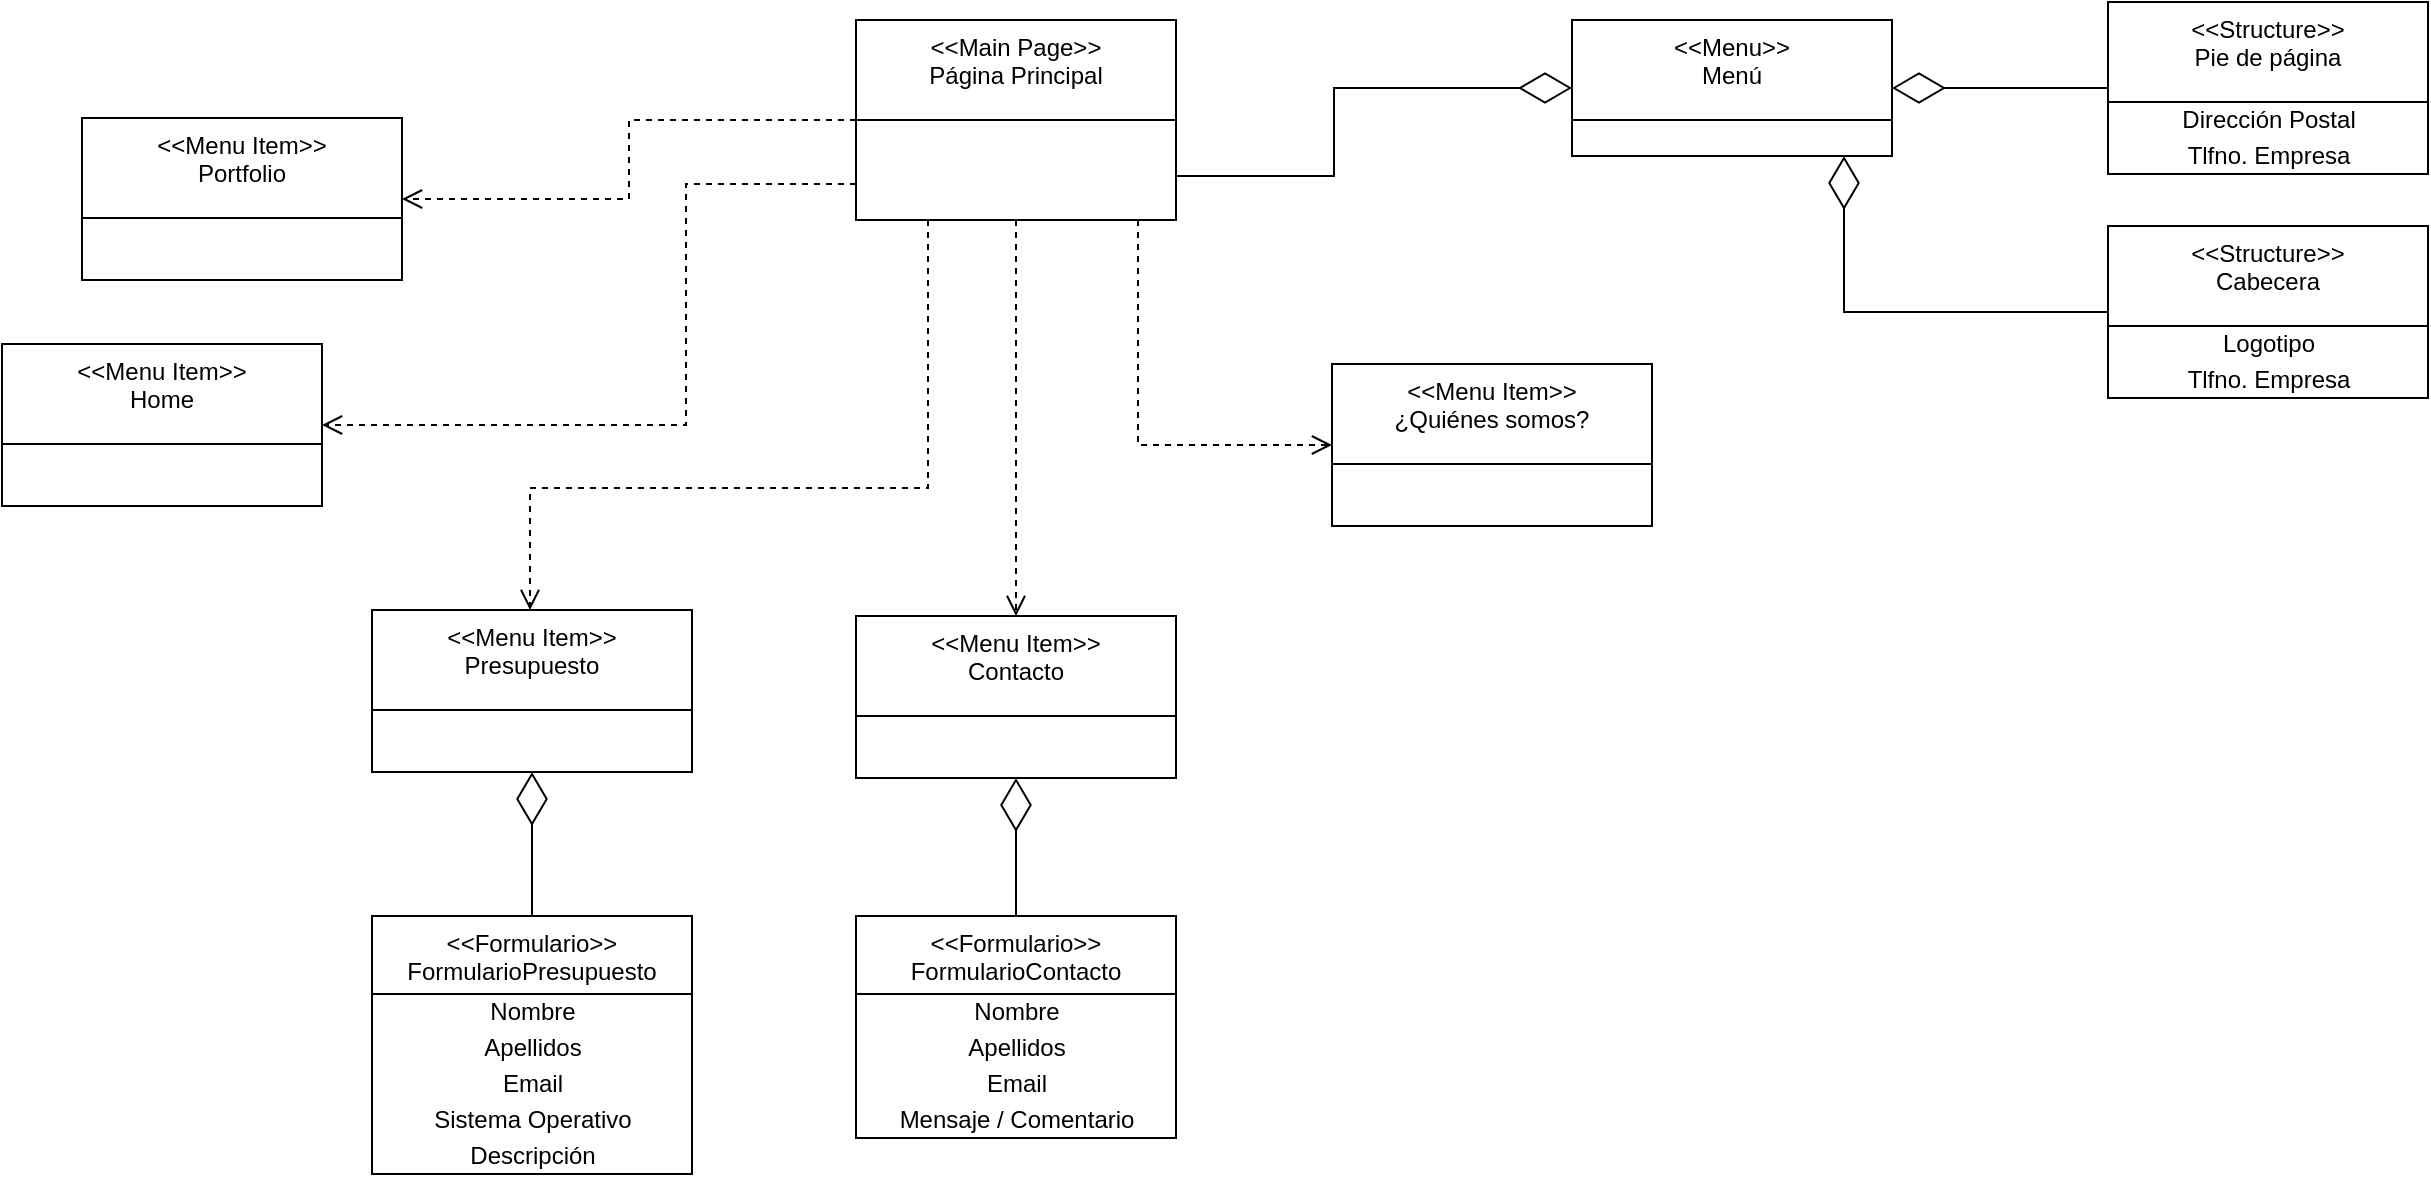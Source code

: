 <mxfile version="15.4.0" type="device"><diagram id="yA0G8UE_XmNXI0Ufz7mg" name="Page-1"><mxGraphModel dx="1268" dy="939" grid="0" gridSize="10" guides="1" tooltips="1" connect="1" arrows="1" fold="1" page="0" pageScale="1" pageWidth="827" pageHeight="1169" math="0" shadow="0"><root><mxCell id="0"/><mxCell id="1" parent="0"/><mxCell id="hKRWNTkdXomV-O8M1W_Q-1" value="&lt;&lt;Main Page&gt;&gt;&#10;Página Principal" style="swimlane;fontStyle=0;align=center;verticalAlign=top;childLayout=stackLayout;horizontal=1;startSize=50;horizontalStack=0;resizeParent=1;resizeParentMax=0;resizeLast=0;collapsible=1;marginBottom=0;" parent="1" vertex="1"><mxGeometry x="367" y="-81" width="160" height="100" as="geometry"/></mxCell><mxCell id="hKRWNTkdXomV-O8M1W_Q-7" value="&lt;&lt;Menu Item&gt;&gt;&#10;Portfolio" style="swimlane;fontStyle=0;align=center;verticalAlign=top;childLayout=stackLayout;horizontal=1;startSize=50;horizontalStack=0;resizeParent=1;resizeParentMax=0;resizeLast=0;collapsible=1;marginBottom=0;" parent="1" vertex="1"><mxGeometry x="-20" y="-32" width="160" height="81" as="geometry"/></mxCell><mxCell id="hKRWNTkdXomV-O8M1W_Q-17" value="&lt;&lt;Menu Item&gt;&gt;&#10;¿Quiénes somos?" style="swimlane;fontStyle=0;align=center;verticalAlign=top;childLayout=stackLayout;horizontal=1;startSize=50;horizontalStack=0;resizeParent=1;resizeParentMax=0;resizeLast=0;collapsible=1;marginBottom=0;" parent="1" vertex="1"><mxGeometry x="605" y="91" width="160" height="81" as="geometry"/></mxCell><mxCell id="hKRWNTkdXomV-O8M1W_Q-23" value="&lt;&lt;Menu Item&gt;&gt;&#10;Presupuesto" style="swimlane;fontStyle=0;align=center;verticalAlign=top;childLayout=stackLayout;horizontal=1;startSize=50;horizontalStack=0;resizeParent=1;resizeParentMax=0;resizeLast=0;collapsible=1;marginBottom=0;" parent="1" vertex="1"><mxGeometry x="125" y="214" width="160" height="81" as="geometry"/></mxCell><mxCell id="hKRWNTkdXomV-O8M1W_Q-37" value="&lt;&lt;Formulario&gt;&gt;&#10;FormularioContacto" style="swimlane;fontStyle=0;align=center;verticalAlign=top;childLayout=stackLayout;horizontal=1;startSize=39;horizontalStack=0;resizeParent=1;resizeParentMax=0;resizeLast=0;collapsible=1;marginBottom=0;" parent="1" vertex="1"><mxGeometry x="367" y="367" width="160" height="111" as="geometry"/></mxCell><mxCell id="hKRWNTkdXomV-O8M1W_Q-34" value="Nombre" style="text;html=1;align=center;verticalAlign=middle;resizable=0;points=[];autosize=1;" parent="hKRWNTkdXomV-O8M1W_Q-37" vertex="1"><mxGeometry y="39" width="160" height="18" as="geometry"/></mxCell><mxCell id="8-_YNBI-Xo3XljAT3MFW-4" value="Apellidos" style="text;html=1;align=center;verticalAlign=middle;resizable=0;points=[];autosize=1;" parent="hKRWNTkdXomV-O8M1W_Q-37" vertex="1"><mxGeometry y="57" width="160" height="18" as="geometry"/></mxCell><mxCell id="8-_YNBI-Xo3XljAT3MFW-14" value="Email" style="text;html=1;align=center;verticalAlign=middle;resizable=0;points=[];autosize=1;" parent="hKRWNTkdXomV-O8M1W_Q-37" vertex="1"><mxGeometry y="75" width="160" height="18" as="geometry"/></mxCell><mxCell id="8-_YNBI-Xo3XljAT3MFW-3" value="Mensaje / Comentario" style="text;html=1;align=center;verticalAlign=middle;resizable=0;points=[];autosize=1;" parent="hKRWNTkdXomV-O8M1W_Q-37" vertex="1"><mxGeometry y="93" width="160" height="18" as="geometry"/></mxCell><mxCell id="8-_YNBI-Xo3XljAT3MFW-42" value="&lt;&lt;Menu&gt;&gt;&#10;Menú" style="swimlane;fontStyle=0;align=center;verticalAlign=top;childLayout=stackLayout;horizontal=1;startSize=50;horizontalStack=0;resizeParent=1;resizeParentMax=0;resizeLast=0;collapsible=1;marginBottom=0;" parent="1" vertex="1"><mxGeometry x="725" y="-81" width="160" height="68" as="geometry"/></mxCell><mxCell id="8-_YNBI-Xo3XljAT3MFW-54" value="&lt;&lt;Structure&gt;&gt;&#10;Cabecera" style="swimlane;fontStyle=0;align=center;verticalAlign=top;childLayout=stackLayout;horizontal=1;startSize=50;horizontalStack=0;resizeParent=1;resizeParentMax=0;resizeLast=0;collapsible=1;marginBottom=0;" parent="1" vertex="1"><mxGeometry x="993" y="22" width="160" height="86" as="geometry"/></mxCell><mxCell id="8-_YNBI-Xo3XljAT3MFW-55" value="Logotipo" style="text;html=1;align=center;verticalAlign=middle;resizable=0;points=[];autosize=1;" parent="8-_YNBI-Xo3XljAT3MFW-54" vertex="1"><mxGeometry y="50" width="160" height="18" as="geometry"/></mxCell><mxCell id="8-_YNBI-Xo3XljAT3MFW-67" value="Tlfno. Empresa" style="text;html=1;align=center;verticalAlign=middle;resizable=0;points=[];autosize=1;" parent="8-_YNBI-Xo3XljAT3MFW-54" vertex="1"><mxGeometry y="68" width="160" height="18" as="geometry"/></mxCell><mxCell id="8-_YNBI-Xo3XljAT3MFW-58" value="&lt;&lt;Structure&gt;&gt;&#10;Pie de página" style="swimlane;fontStyle=0;align=center;verticalAlign=top;childLayout=stackLayout;horizontal=1;startSize=50;horizontalStack=0;resizeParent=1;resizeParentMax=0;resizeLast=0;collapsible=1;marginBottom=0;" parent="1" vertex="1"><mxGeometry x="993" y="-90" width="160" height="86" as="geometry"/></mxCell><mxCell id="8-_YNBI-Xo3XljAT3MFW-72" value="Dirección Postal" style="text;html=1;align=center;verticalAlign=middle;resizable=0;points=[];autosize=1;" parent="8-_YNBI-Xo3XljAT3MFW-58" vertex="1"><mxGeometry y="50" width="160" height="18" as="geometry"/></mxCell><mxCell id="8-_YNBI-Xo3XljAT3MFW-61" value="Tlfno. Empresa" style="text;html=1;align=center;verticalAlign=middle;resizable=0;points=[];autosize=1;" parent="8-_YNBI-Xo3XljAT3MFW-58" vertex="1"><mxGeometry y="68" width="160" height="18" as="geometry"/></mxCell><mxCell id="RhGs_ZSmLgTg84evVtoA-12" value="" style="endArrow=diamondThin;endFill=0;endSize=24;html=1;rounded=0;edgeStyle=orthogonalEdgeStyle;entryX=0;entryY=0.5;entryDx=0;entryDy=0;" parent="1" source="hKRWNTkdXomV-O8M1W_Q-1" target="8-_YNBI-Xo3XljAT3MFW-42" edge="1"><mxGeometry width="160" relative="1" as="geometry"><mxPoint x="521" y="-24" as="sourcePoint"/><mxPoint x="681" y="-24" as="targetPoint"/><Array as="points"><mxPoint x="606" y="-3"/><mxPoint x="606" y="-47"/></Array></mxGeometry></mxCell><mxCell id="RhGs_ZSmLgTg84evVtoA-17" value="" style="endArrow=diamondThin;endFill=0;endSize=24;html=1;rounded=0;edgeStyle=orthogonalEdgeStyle;" parent="1" source="8-_YNBI-Xo3XljAT3MFW-54" target="8-_YNBI-Xo3XljAT3MFW-42" edge="1"><mxGeometry width="160" relative="1" as="geometry"><mxPoint x="541" y="83" as="sourcePoint"/><mxPoint x="805" y="52" as="targetPoint"/><Array as="points"><mxPoint x="861" y="65"/></Array></mxGeometry></mxCell><mxCell id="uSKGlv6VRu8ZMcw1zpjb-1" value="" style="html=1;verticalAlign=bottom;endArrow=open;dashed=1;endSize=8;rounded=0;edgeStyle=orthogonalEdgeStyle;" parent="1" source="hKRWNTkdXomV-O8M1W_Q-1" target="hKRWNTkdXomV-O8M1W_Q-17" edge="1"><mxGeometry x="0.063" y="33" relative="1" as="geometry"><mxPoint x="372" y="246" as="sourcePoint"/><mxPoint x="459" y="223" as="targetPoint"/><Array as="points"><mxPoint x="508" y="72"/><mxPoint x="508" y="72"/></Array><mxPoint as="offset"/></mxGeometry></mxCell><mxCell id="uSKGlv6VRu8ZMcw1zpjb-3" value="" style="html=1;verticalAlign=bottom;endArrow=open;dashed=1;endSize=8;rounded=0;edgeStyle=orthogonalEdgeStyle;" parent="1" source="hKRWNTkdXomV-O8M1W_Q-1" target="hKRWNTkdXomV-O8M1W_Q-23" edge="1"><mxGeometry x="0.492" y="-155" relative="1" as="geometry"><mxPoint x="355" y="119" as="sourcePoint"/><mxPoint x="275" y="119" as="targetPoint"/><Array as="points"><mxPoint x="403" y="153"/><mxPoint x="204" y="153"/></Array><mxPoint as="offset"/></mxGeometry></mxCell><mxCell id="uSKGlv6VRu8ZMcw1zpjb-21" value="&lt;&lt;Formulario&gt;&gt;&#10;FormularioPresupuesto" style="swimlane;fontStyle=0;align=center;verticalAlign=top;childLayout=stackLayout;horizontal=1;startSize=39;horizontalStack=0;resizeParent=1;resizeParentMax=0;resizeLast=0;collapsible=1;marginBottom=0;" parent="1" vertex="1"><mxGeometry x="125" y="367" width="160" height="129" as="geometry"/></mxCell><mxCell id="uSKGlv6VRu8ZMcw1zpjb-22" value="Nombre" style="text;html=1;align=center;verticalAlign=middle;resizable=0;points=[];autosize=1;" parent="uSKGlv6VRu8ZMcw1zpjb-21" vertex="1"><mxGeometry y="39" width="160" height="18" as="geometry"/></mxCell><mxCell id="uSKGlv6VRu8ZMcw1zpjb-23" value="Apellidos" style="text;html=1;align=center;verticalAlign=middle;resizable=0;points=[];autosize=1;" parent="uSKGlv6VRu8ZMcw1zpjb-21" vertex="1"><mxGeometry y="57" width="160" height="18" as="geometry"/></mxCell><mxCell id="uSKGlv6VRu8ZMcw1zpjb-24" value="Email" style="text;html=1;align=center;verticalAlign=middle;resizable=0;points=[];autosize=1;" parent="uSKGlv6VRu8ZMcw1zpjb-21" vertex="1"><mxGeometry y="75" width="160" height="18" as="geometry"/></mxCell><mxCell id="uSKGlv6VRu8ZMcw1zpjb-25" value="Sistema Operativo" style="text;html=1;align=center;verticalAlign=middle;resizable=0;points=[];autosize=1;" parent="uSKGlv6VRu8ZMcw1zpjb-21" vertex="1"><mxGeometry y="93" width="160" height="18" as="geometry"/></mxCell><mxCell id="uSKGlv6VRu8ZMcw1zpjb-26" value="Descripción" style="text;html=1;align=center;verticalAlign=middle;resizable=0;points=[];autosize=1;" parent="uSKGlv6VRu8ZMcw1zpjb-21" vertex="1"><mxGeometry y="111" width="160" height="18" as="geometry"/></mxCell><mxCell id="jjfaVqkgL9GFzx0vU8Dk-1" value="&lt;&lt;Menu Item&gt;&gt;&#10;Contacto" style="swimlane;fontStyle=0;align=center;verticalAlign=top;childLayout=stackLayout;horizontal=1;startSize=50;horizontalStack=0;resizeParent=1;resizeParentMax=0;resizeLast=0;collapsible=1;marginBottom=0;" parent="1" vertex="1"><mxGeometry x="367" y="217" width="160" height="81" as="geometry"/></mxCell><mxCell id="jjfaVqkgL9GFzx0vU8Dk-2" value="" style="html=1;verticalAlign=bottom;endArrow=open;dashed=1;endSize=8;rounded=0;edgeStyle=orthogonalEdgeStyle;" parent="1" source="hKRWNTkdXomV-O8M1W_Q-1" target="jjfaVqkgL9GFzx0vU8Dk-1" edge="1"><mxGeometry x="0.264" y="-94" relative="1" as="geometry"><mxPoint x="463" y="99" as="sourcePoint"/><mxPoint x="247" y="184" as="targetPoint"/><Array as="points"/><mxPoint as="offset"/></mxGeometry></mxCell><mxCell id="jjfaVqkgL9GFzx0vU8Dk-5" value="" style="endArrow=diamondThin;endFill=0;endSize=24;html=1;rounded=0;edgeStyle=orthogonalEdgeStyle;" parent="1" source="8-_YNBI-Xo3XljAT3MFW-58" target="8-_YNBI-Xo3XljAT3MFW-42" edge="1"><mxGeometry width="160" relative="1" as="geometry"><mxPoint x="854" y="47" as="sourcePoint"/><mxPoint x="1014" y="47" as="targetPoint"/></mxGeometry></mxCell><mxCell id="xluhrmKxqrnuKgPCRaSl-1" value="" style="html=1;verticalAlign=bottom;endArrow=open;dashed=1;endSize=8;rounded=0;edgeStyle=orthogonalEdgeStyle;" parent="1" source="hKRWNTkdXomV-O8M1W_Q-1" target="hKRWNTkdXomV-O8M1W_Q-7" edge="1"><mxGeometry x="1" y="156" relative="1" as="geometry"><mxPoint x="109" y="97" as="sourcePoint"/><mxPoint x="29" y="97" as="targetPoint"/><mxPoint x="-79" y="-22" as="offset"/></mxGeometry></mxCell><mxCell id="14crKxM14k7ak86ih8j9-1" value="&lt;&lt;Menu Item&gt;&gt;&#10;Home" style="swimlane;fontStyle=0;align=center;verticalAlign=top;childLayout=stackLayout;horizontal=1;startSize=50;horizontalStack=0;resizeParent=1;resizeParentMax=0;resizeLast=0;collapsible=1;marginBottom=0;" vertex="1" parent="1"><mxGeometry x="-60" y="81" width="160" height="81" as="geometry"/></mxCell><mxCell id="14crKxM14k7ak86ih8j9-2" value="" style="html=1;verticalAlign=bottom;endArrow=open;dashed=1;endSize=8;rounded=0;edgeStyle=orthogonalEdgeStyle;entryX=1;entryY=0.5;entryDx=0;entryDy=0;" edge="1" parent="1" source="hKRWNTkdXomV-O8M1W_Q-1" target="14crKxM14k7ak86ih8j9-1"><mxGeometry x="1" y="164" relative="1" as="geometry"><mxPoint x="246" y="40" as="sourcePoint"/><mxPoint x="166" y="40" as="targetPoint"/><Array as="points"><mxPoint x="282" y="1"/><mxPoint x="282" y="122"/></Array><mxPoint x="-53" y="-9" as="offset"/></mxGeometry></mxCell><mxCell id="14crKxM14k7ak86ih8j9-3" value="" style="endArrow=diamondThin;endFill=0;endSize=24;html=1;rounded=0;edgeStyle=orthogonalEdgeStyle;" edge="1" parent="1" source="uSKGlv6VRu8ZMcw1zpjb-21" target="hKRWNTkdXomV-O8M1W_Q-23"><mxGeometry width="160" relative="1" as="geometry"><mxPoint x="66" y="332" as="sourcePoint"/><mxPoint x="226" y="332" as="targetPoint"/></mxGeometry></mxCell><mxCell id="14crKxM14k7ak86ih8j9-4" value="" style="endArrow=diamondThin;endFill=0;endSize=24;html=1;rounded=0;edgeStyle=orthogonalEdgeStyle;" edge="1" parent="1" source="hKRWNTkdXomV-O8M1W_Q-37" target="jjfaVqkgL9GFzx0vU8Dk-1"><mxGeometry width="160" relative="1" as="geometry"><mxPoint x="301" y="324" as="sourcePoint"/><mxPoint x="461" y="324" as="targetPoint"/></mxGeometry></mxCell></root></mxGraphModel></diagram></mxfile>